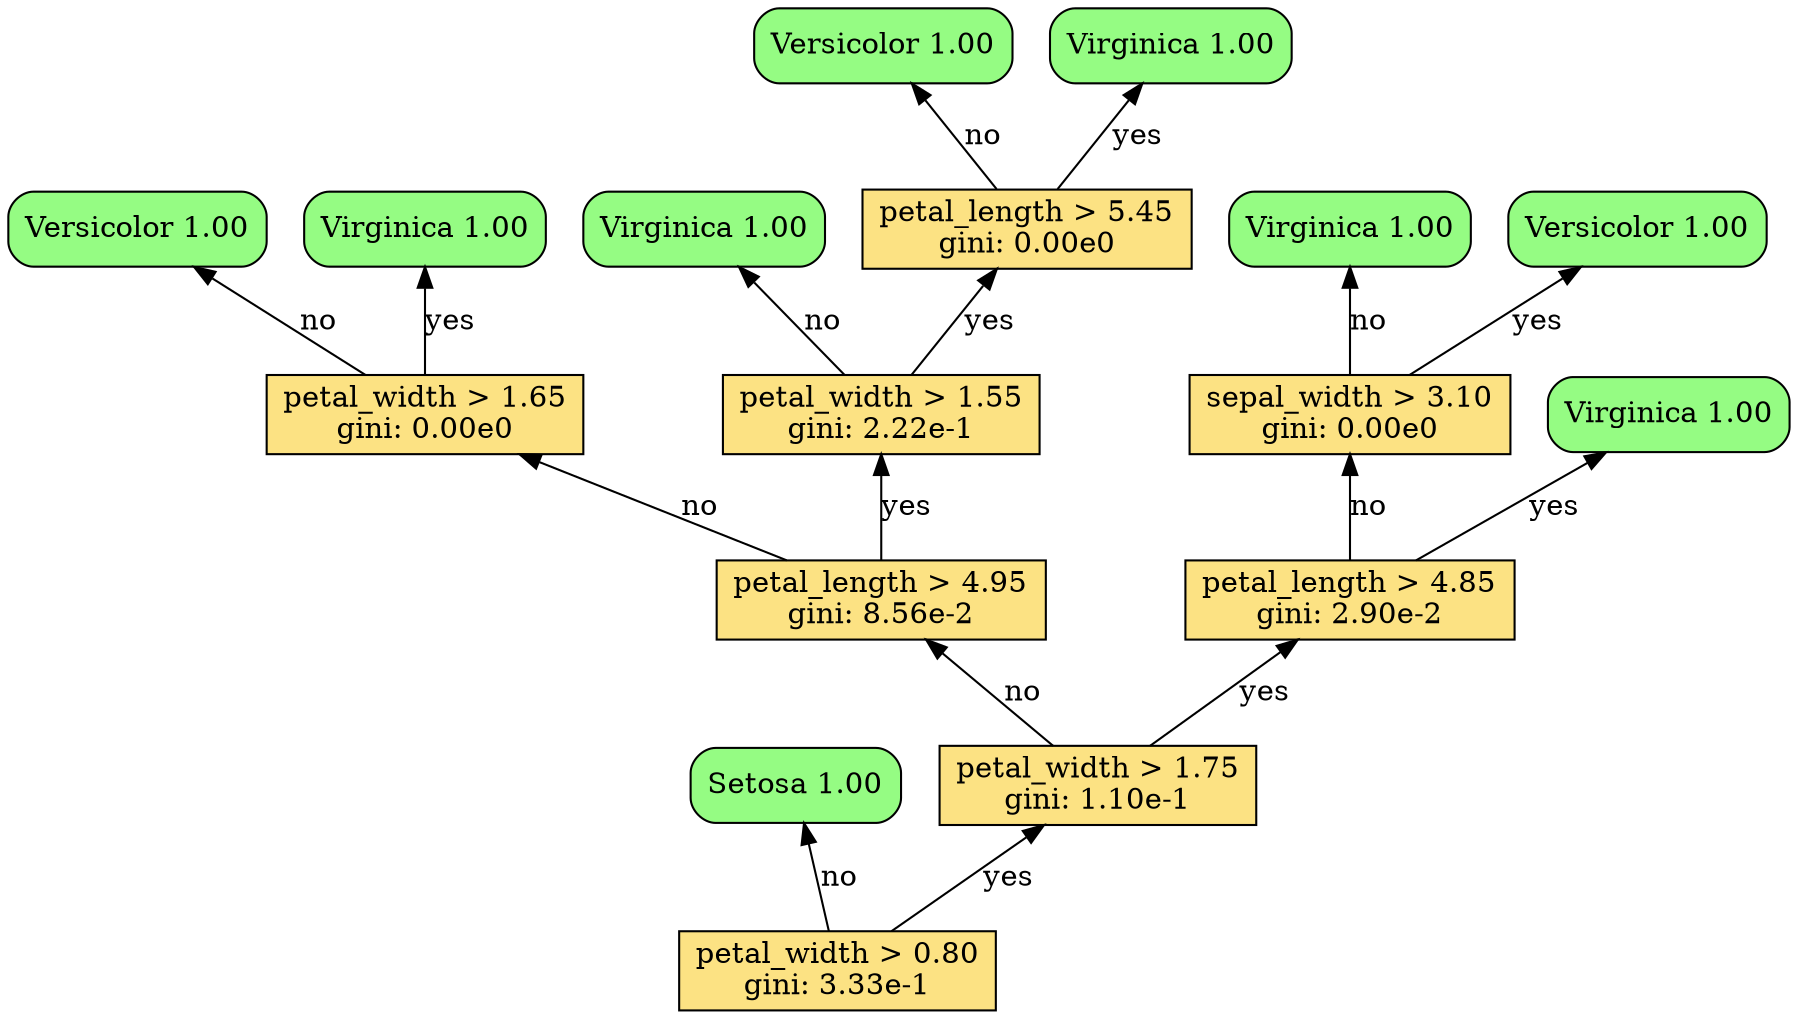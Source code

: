 digraph {
rankdir = BT;
subgraph{
node1 [label="petal_width > 0.80\ngini: 3.33e-1", shape="box", style="filled", fillcolor="#fce283"];
node3 [label="Setosa 1.00", shape="box", style="rounded,filled", fillcolor="#95fc83"];
node2 [label="petal_width > 1.75\ngini: 1.10e-1", shape="box", style="filled", fillcolor="#fce283"];
node5 [label="petal_length > 4.95\ngini: 8.56e-2", shape="box", style="filled", fillcolor="#fce283"];
node11 [label="petal_width > 1.65\ngini: 0.00e0", shape="box", style="filled", fillcolor="#fce283"];
node23 [label="Versicolor 1.00", shape="box", style="rounded,filled", fillcolor="#95fc83"];
node22 [label="Virginica 1.00", shape="box", style="rounded,filled", fillcolor="#95fc83"];
node10 [label="petal_width > 1.55\ngini: 2.22e-1", shape="box", style="filled", fillcolor="#fce283"];
node21 [label="Virginica 1.00", shape="box", style="rounded,filled", fillcolor="#95fc83"];
node20 [label="petal_length > 5.45\ngini: 0.00e0", shape="box", style="filled", fillcolor="#fce283"];
node41 [label="Versicolor 1.00", shape="box", style="rounded,filled", fillcolor="#95fc83"];
node40 [label="Virginica 1.00", shape="box", style="rounded,filled", fillcolor="#95fc83"];
node4 [label="petal_length > 4.85\ngini: 2.90e-2", shape="box", style="filled", fillcolor="#fce283"];
node9 [label="sepal_width > 3.10\ngini: 0.00e0", shape="box", style="filled", fillcolor="#fce283"];
node19 [label="Virginica 1.00", shape="box", style="rounded,filled", fillcolor="#95fc83"];
node18 [label="Versicolor 1.00", shape="box", style="rounded,filled", fillcolor="#95fc83"];
node8 [label="Virginica 1.00", shape="box", style="rounded,filled", fillcolor="#95fc83"];
node1 -> node3 [label="no"]
node1 -> node2 [label="yes"]
node2 -> node5 [label="no"]
node5 -> node11 [label="no"]
node11 -> node23 [label="no"]
node11 -> node22 [label="yes"]
node5 -> node10 [label="yes"]
node10 -> node21 [label="no"]
node10 -> node20 [label="yes"]
node20 -> node41 [label="no"]
node20 -> node40 [label="yes"]
node2 -> node4 [label="yes"]
node4 -> node9 [label="no"]
node9 -> node19 [label="no"]
node9 -> node18 [label="yes"]
node4 -> node8 [label="yes"]
{rank = same; node1;}
{rank = same; node3; node2;}
{rank = same; node5; node4;}
{rank = same; node11; node10; node9; node8;}
{rank = same; node23; node22; node21; node20; node19; node18;}
{rank = same; node41; node40;}
}
}